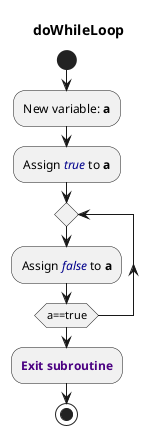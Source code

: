 @startuml
title doWhileLoop
start
:New variable: <b>a</b>;
:Assign <color:darkblue><i>true</i></color> to <b>a</b>;
repeat
:Assign <color:darkblue><i>false</i></color> to <b>a</b>;
repeat while (a==true)
:<color:INDIGO><b>Exit subroutine</b></color>;
stop
@enduml
